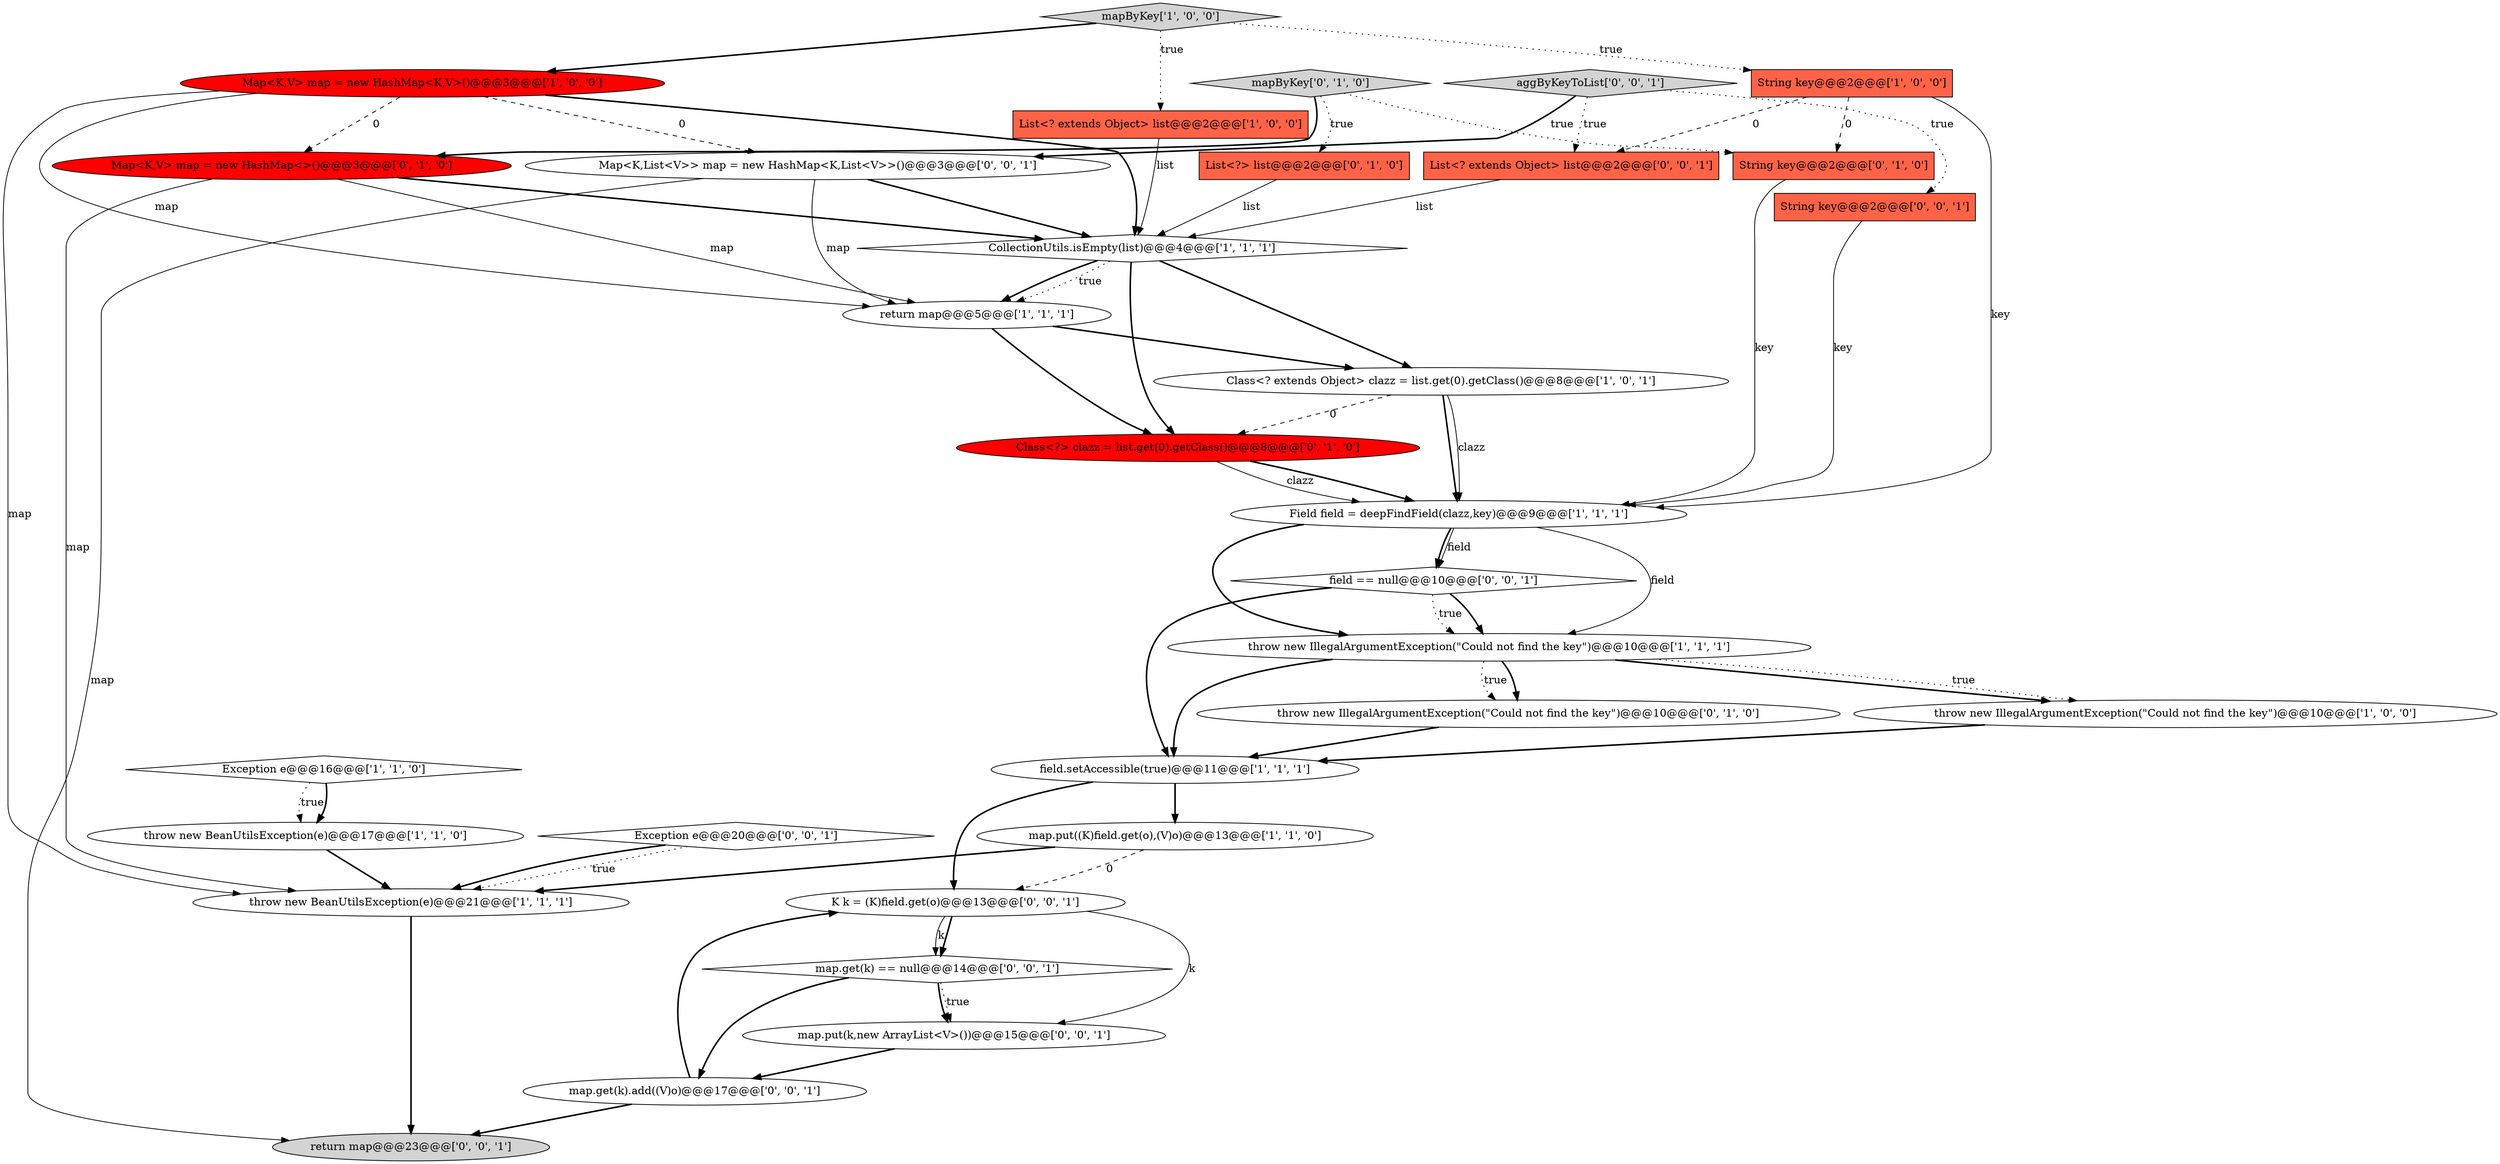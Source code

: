 digraph {
15 [style = filled, label = "throw new IllegalArgumentException(\"Could not find the key\")@@@10@@@['0', '1', '0']", fillcolor = white, shape = ellipse image = "AAA0AAABBB2BBB"];
13 [style = filled, label = "CollectionUtils.isEmpty(list)@@@4@@@['1', '1', '1']", fillcolor = white, shape = diamond image = "AAA0AAABBB1BBB"];
24 [style = filled, label = "map.put(k,new ArrayList<V>())@@@15@@@['0', '0', '1']", fillcolor = white, shape = ellipse image = "AAA0AAABBB3BBB"];
14 [style = filled, label = "String key@@@2@@@['1', '0', '0']", fillcolor = tomato, shape = box image = "AAA1AAABBB1BBB"];
23 [style = filled, label = "Exception e@@@20@@@['0', '0', '1']", fillcolor = white, shape = diamond image = "AAA0AAABBB3BBB"];
25 [style = filled, label = "map.get(k).add((V)o)@@@17@@@['0', '0', '1']", fillcolor = white, shape = ellipse image = "AAA0AAABBB3BBB"];
6 [style = filled, label = "throw new IllegalArgumentException(\"Could not find the key\")@@@10@@@['1', '1', '1']", fillcolor = white, shape = ellipse image = "AAA0AAABBB1BBB"];
19 [style = filled, label = "List<?> list@@@2@@@['0', '1', '0']", fillcolor = tomato, shape = box image = "AAA0AAABBB2BBB"];
1 [style = filled, label = "map.put((K)field.get(o),(V)o)@@@13@@@['1', '1', '0']", fillcolor = white, shape = ellipse image = "AAA0AAABBB1BBB"];
10 [style = filled, label = "Map<K,V> map = new HashMap<K,V>()@@@3@@@['1', '0', '0']", fillcolor = red, shape = ellipse image = "AAA1AAABBB1BBB"];
0 [style = filled, label = "List<? extends Object> list@@@2@@@['1', '0', '0']", fillcolor = tomato, shape = box image = "AAA0AAABBB1BBB"];
8 [style = filled, label = "Exception e@@@16@@@['1', '1', '0']", fillcolor = white, shape = diamond image = "AAA0AAABBB1BBB"];
5 [style = filled, label = "throw new IllegalArgumentException(\"Could not find the key\")@@@10@@@['1', '0', '0']", fillcolor = white, shape = ellipse image = "AAA0AAABBB1BBB"];
22 [style = filled, label = "map.get(k) == null@@@14@@@['0', '0', '1']", fillcolor = white, shape = diamond image = "AAA0AAABBB3BBB"];
4 [style = filled, label = "Field field = deepFindField(clazz,key)@@@9@@@['1', '1', '1']", fillcolor = white, shape = ellipse image = "AAA0AAABBB1BBB"];
30 [style = filled, label = "List<? extends Object> list@@@2@@@['0', '0', '1']", fillcolor = tomato, shape = box image = "AAA0AAABBB3BBB"];
18 [style = filled, label = "Map<K,V> map = new HashMap<>()@@@3@@@['0', '1', '0']", fillcolor = red, shape = ellipse image = "AAA1AAABBB2BBB"];
12 [style = filled, label = "Class<? extends Object> clazz = list.get(0).getClass()@@@8@@@['1', '0', '1']", fillcolor = white, shape = ellipse image = "AAA0AAABBB1BBB"];
3 [style = filled, label = "field.setAccessible(true)@@@11@@@['1', '1', '1']", fillcolor = white, shape = ellipse image = "AAA0AAABBB1BBB"];
27 [style = filled, label = "aggByKeyToList['0', '0', '1']", fillcolor = lightgray, shape = diamond image = "AAA0AAABBB3BBB"];
2 [style = filled, label = "throw new BeanUtilsException(e)@@@17@@@['1', '1', '0']", fillcolor = white, shape = ellipse image = "AAA0AAABBB1BBB"];
7 [style = filled, label = "throw new BeanUtilsException(e)@@@21@@@['1', '1', '1']", fillcolor = white, shape = ellipse image = "AAA0AAABBB1BBB"];
28 [style = filled, label = "Map<K,List<V>> map = new HashMap<K,List<V>>()@@@3@@@['0', '0', '1']", fillcolor = white, shape = ellipse image = "AAA0AAABBB3BBB"];
29 [style = filled, label = "String key@@@2@@@['0', '0', '1']", fillcolor = tomato, shape = box image = "AAA0AAABBB3BBB"];
9 [style = filled, label = "return map@@@5@@@['1', '1', '1']", fillcolor = white, shape = ellipse image = "AAA0AAABBB1BBB"];
31 [style = filled, label = "K k = (K)field.get(o)@@@13@@@['0', '0', '1']", fillcolor = white, shape = ellipse image = "AAA0AAABBB3BBB"];
26 [style = filled, label = "return map@@@23@@@['0', '0', '1']", fillcolor = lightgray, shape = ellipse image = "AAA0AAABBB3BBB"];
21 [style = filled, label = "field == null@@@10@@@['0', '0', '1']", fillcolor = white, shape = diamond image = "AAA0AAABBB3BBB"];
17 [style = filled, label = "Class<?> clazz = list.get(0).getClass()@@@8@@@['0', '1', '0']", fillcolor = red, shape = ellipse image = "AAA1AAABBB2BBB"];
20 [style = filled, label = "String key@@@2@@@['0', '1', '0']", fillcolor = tomato, shape = box image = "AAA1AAABBB2BBB"];
16 [style = filled, label = "mapByKey['0', '1', '0']", fillcolor = lightgray, shape = diamond image = "AAA0AAABBB2BBB"];
11 [style = filled, label = "mapByKey['1', '0', '0']", fillcolor = lightgray, shape = diamond image = "AAA0AAABBB1BBB"];
5->3 [style = bold, label=""];
18->7 [style = solid, label="map"];
6->3 [style = bold, label=""];
22->25 [style = bold, label=""];
16->19 [style = dotted, label="true"];
18->9 [style = solid, label="map"];
14->4 [style = solid, label="key"];
16->18 [style = bold, label=""];
31->22 [style = bold, label=""];
19->13 [style = solid, label="list"];
3->1 [style = bold, label=""];
21->6 [style = bold, label=""];
4->6 [style = bold, label=""];
3->31 [style = bold, label=""];
8->2 [style = dotted, label="true"];
31->22 [style = solid, label="k"];
27->28 [style = bold, label=""];
1->31 [style = dashed, label="0"];
20->4 [style = solid, label="key"];
11->14 [style = dotted, label="true"];
4->21 [style = bold, label=""];
12->17 [style = dashed, label="0"];
14->20 [style = dashed, label="0"];
10->28 [style = dashed, label="0"];
16->20 [style = dotted, label="true"];
9->17 [style = bold, label=""];
28->13 [style = bold, label=""];
0->13 [style = solid, label="list"];
22->24 [style = dotted, label="true"];
23->7 [style = dotted, label="true"];
17->4 [style = solid, label="clazz"];
31->24 [style = solid, label="k"];
15->3 [style = bold, label=""];
1->7 [style = bold, label=""];
12->4 [style = solid, label="clazz"];
6->15 [style = bold, label=""];
21->6 [style = dotted, label="true"];
29->4 [style = solid, label="key"];
25->31 [style = bold, label=""];
10->7 [style = solid, label="map"];
7->26 [style = bold, label=""];
6->5 [style = bold, label=""];
13->17 [style = bold, label=""];
27->30 [style = dotted, label="true"];
13->12 [style = bold, label=""];
10->13 [style = bold, label=""];
12->4 [style = bold, label=""];
8->2 [style = bold, label=""];
10->9 [style = solid, label="map"];
11->10 [style = bold, label=""];
27->29 [style = dotted, label="true"];
30->13 [style = solid, label="list"];
24->25 [style = bold, label=""];
11->0 [style = dotted, label="true"];
14->30 [style = dashed, label="0"];
25->26 [style = bold, label=""];
18->13 [style = bold, label=""];
23->7 [style = bold, label=""];
13->9 [style = bold, label=""];
9->12 [style = bold, label=""];
2->7 [style = bold, label=""];
22->24 [style = bold, label=""];
4->6 [style = solid, label="field"];
28->26 [style = solid, label="map"];
17->4 [style = bold, label=""];
10->18 [style = dashed, label="0"];
28->9 [style = solid, label="map"];
6->5 [style = dotted, label="true"];
21->3 [style = bold, label=""];
4->21 [style = solid, label="field"];
6->15 [style = dotted, label="true"];
13->9 [style = dotted, label="true"];
}
